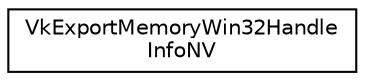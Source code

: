 digraph "Graphical Class Hierarchy"
{
 // LATEX_PDF_SIZE
  edge [fontname="Helvetica",fontsize="10",labelfontname="Helvetica",labelfontsize="10"];
  node [fontname="Helvetica",fontsize="10",shape=record];
  rankdir="LR";
  Node0 [label="VkExportMemoryWin32Handle\lInfoNV",height=0.2,width=0.4,color="black", fillcolor="white", style="filled",URL="$d8/d25/structVkExportMemoryWin32HandleInfoNV.html",tooltip=" "];
}
